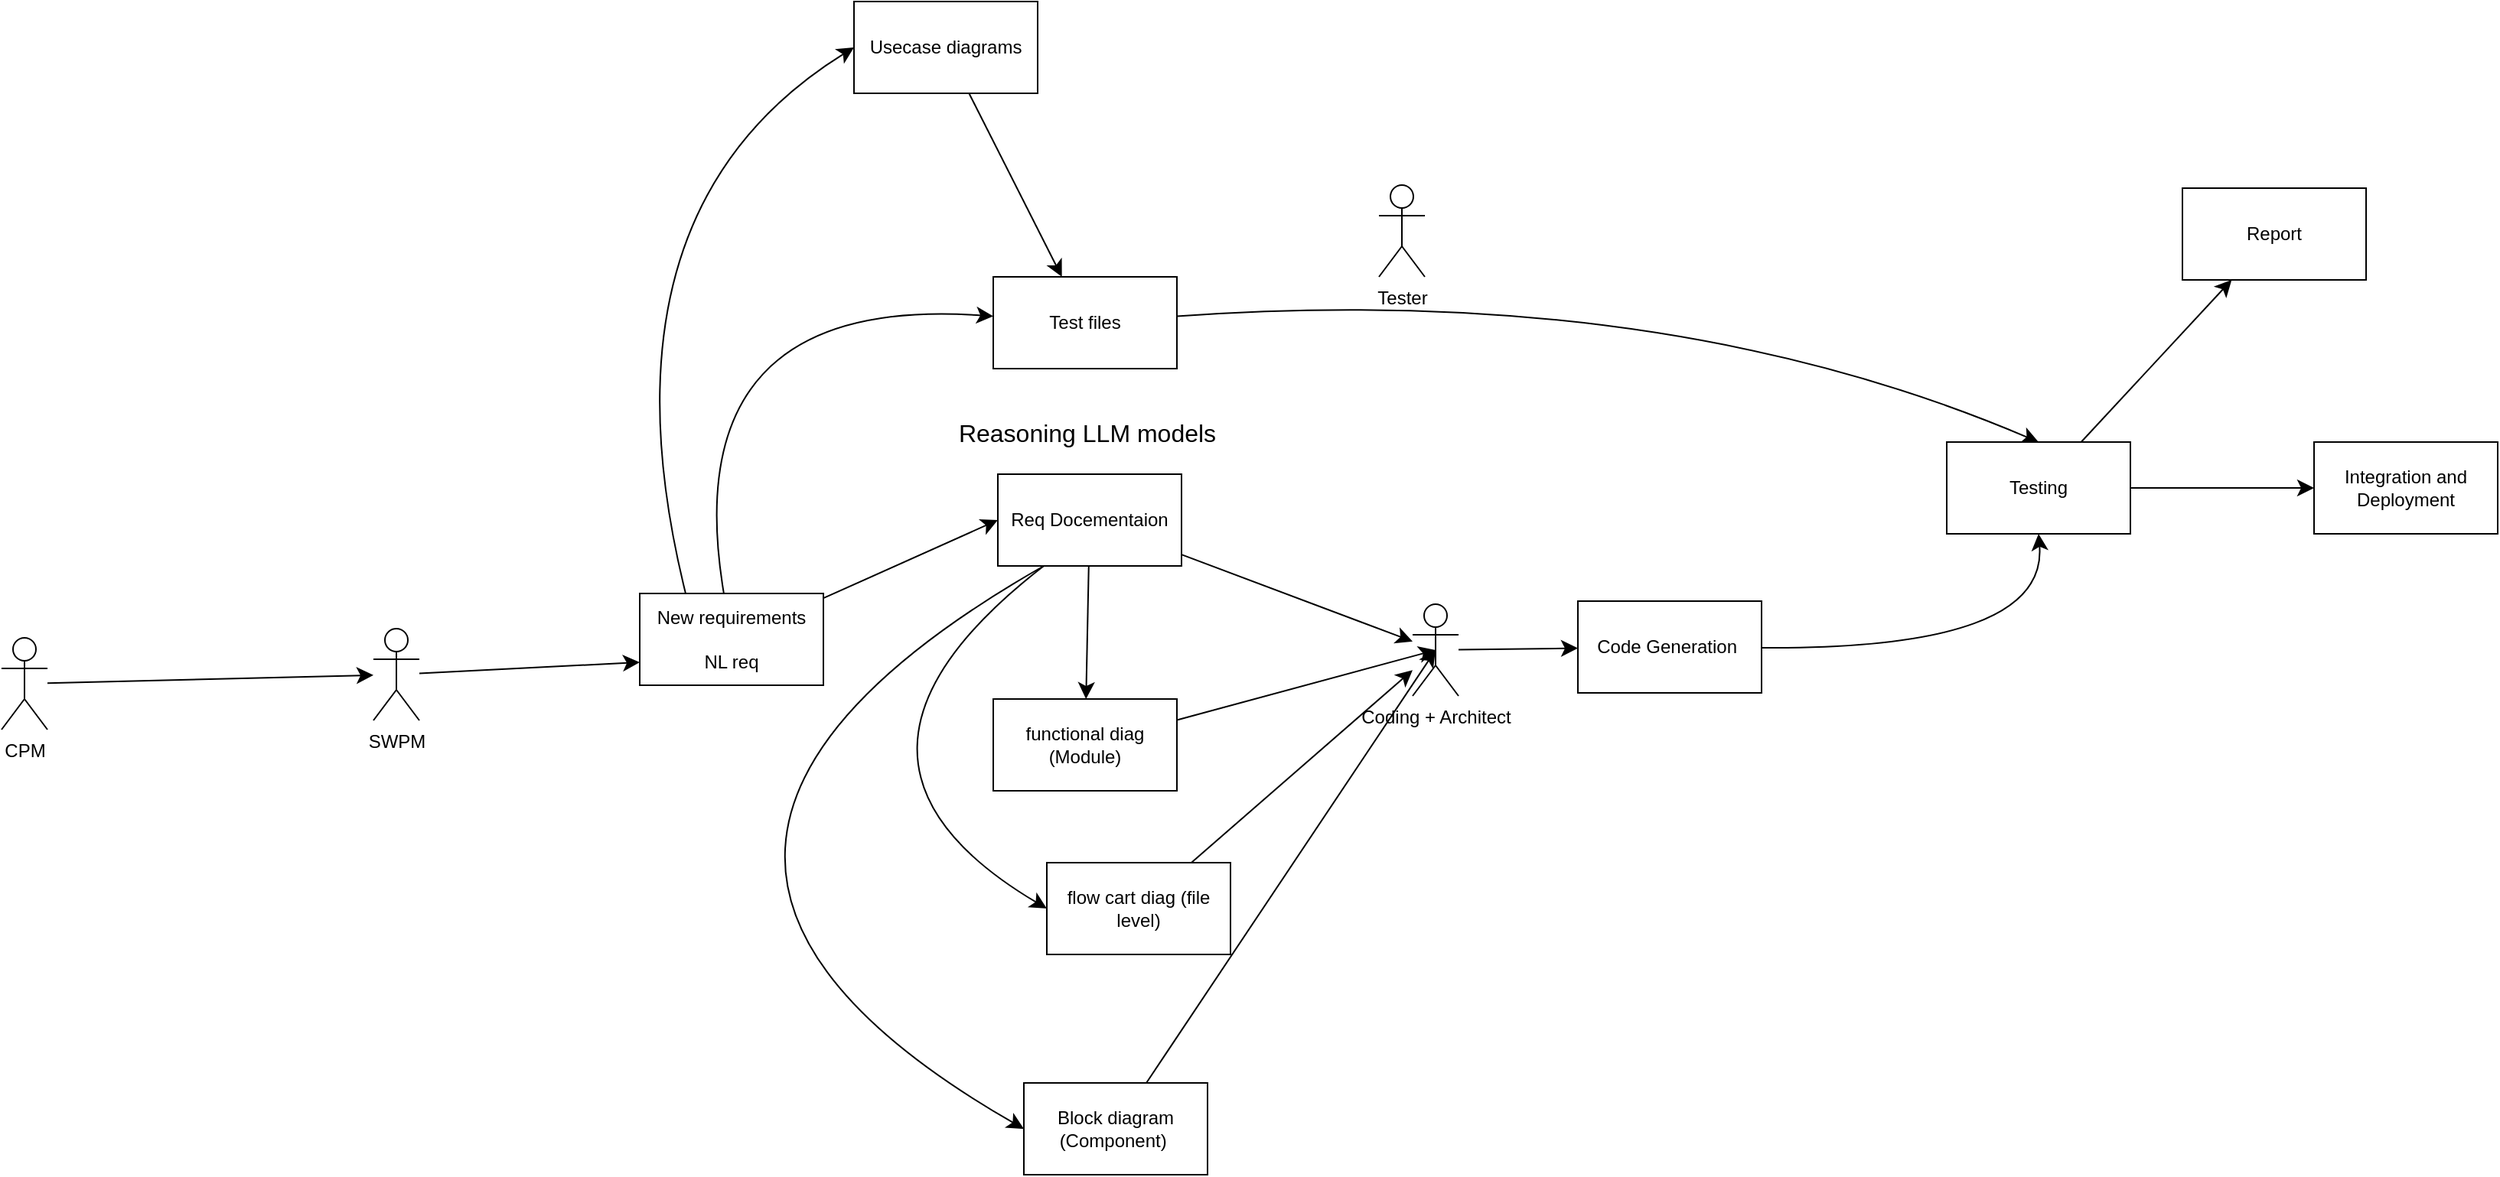 <mxfile version="28.0.0">
  <diagram name="Page-1" id="kg8mlxeTkRB_VHLF-1fy">
    <mxGraphModel dx="2374" dy="1323" grid="0" gridSize="10" guides="1" tooltips="1" connect="1" arrows="1" fold="1" page="0" pageScale="1" pageWidth="1100" pageHeight="850" math="0" shadow="0">
      <root>
        <mxCell id="0" />
        <mxCell id="1" parent="0" />
        <mxCell id="NRsHyXrAJbw1xOwW8_Fy-5" style="edgeStyle=none;curved=1;rounded=0;orthogonalLoop=1;jettySize=auto;html=1;entryX=0;entryY=0.5;entryDx=0;entryDy=0;fontSize=12;startSize=8;endSize=8;" edge="1" parent="1" source="NRsHyXrAJbw1xOwW8_Fy-1" target="NRsHyXrAJbw1xOwW8_Fy-2">
          <mxGeometry relative="1" as="geometry" />
        </mxCell>
        <mxCell id="NRsHyXrAJbw1xOwW8_Fy-36" style="edgeStyle=none;curved=1;rounded=0;orthogonalLoop=1;jettySize=auto;html=1;exitX=0.25;exitY=0;exitDx=0;exitDy=0;entryX=0;entryY=0.5;entryDx=0;entryDy=0;fontSize=12;startSize=8;endSize=8;" edge="1" parent="1" source="NRsHyXrAJbw1xOwW8_Fy-1" target="NRsHyXrAJbw1xOwW8_Fy-35">
          <mxGeometry relative="1" as="geometry">
            <Array as="points">
              <mxPoint x="-218" y="-83" />
            </Array>
          </mxGeometry>
        </mxCell>
        <mxCell id="NRsHyXrAJbw1xOwW8_Fy-1" value="New requirements&lt;br&gt;&lt;br&gt;NL req" style="rounded=0;whiteSpace=wrap;html=1;" vertex="1" parent="1">
          <mxGeometry x="-186" y="167" width="120" height="60" as="geometry" />
        </mxCell>
        <mxCell id="NRsHyXrAJbw1xOwW8_Fy-9" style="edgeStyle=none;curved=1;rounded=0;orthogonalLoop=1;jettySize=auto;html=1;fontSize=12;startSize=8;endSize=8;" edge="1" parent="1" source="NRsHyXrAJbw1xOwW8_Fy-2" target="NRsHyXrAJbw1xOwW8_Fy-8">
          <mxGeometry relative="1" as="geometry" />
        </mxCell>
        <mxCell id="NRsHyXrAJbw1xOwW8_Fy-23" style="edgeStyle=none;curved=1;rounded=0;orthogonalLoop=1;jettySize=auto;html=1;fontSize=12;startSize=8;endSize=8;" edge="1" parent="1" source="NRsHyXrAJbw1xOwW8_Fy-2" target="NRsHyXrAJbw1xOwW8_Fy-3">
          <mxGeometry relative="1" as="geometry" />
        </mxCell>
        <mxCell id="NRsHyXrAJbw1xOwW8_Fy-24" style="edgeStyle=none;curved=1;rounded=0;orthogonalLoop=1;jettySize=auto;html=1;exitX=0.25;exitY=1;exitDx=0;exitDy=0;entryX=0;entryY=0.5;entryDx=0;entryDy=0;fontSize=12;startSize=8;endSize=8;" edge="1" parent="1" source="NRsHyXrAJbw1xOwW8_Fy-2" target="NRsHyXrAJbw1xOwW8_Fy-4">
          <mxGeometry relative="1" as="geometry">
            <Array as="points">
              <mxPoint x="-85" y="275" />
            </Array>
          </mxGeometry>
        </mxCell>
        <mxCell id="NRsHyXrAJbw1xOwW8_Fy-29" style="edgeStyle=none;curved=1;rounded=0;orthogonalLoop=1;jettySize=auto;html=1;exitX=0.25;exitY=1;exitDx=0;exitDy=0;entryX=0;entryY=0.5;entryDx=0;entryDy=0;fontSize=12;startSize=8;endSize=8;" edge="1" parent="1" source="NRsHyXrAJbw1xOwW8_Fy-2" target="NRsHyXrAJbw1xOwW8_Fy-28">
          <mxGeometry relative="1" as="geometry">
            <Array as="points">
              <mxPoint x="-250" y="336" />
            </Array>
          </mxGeometry>
        </mxCell>
        <mxCell id="NRsHyXrAJbw1xOwW8_Fy-2" value="Req Docementaion" style="rounded=0;whiteSpace=wrap;html=1;" vertex="1" parent="1">
          <mxGeometry x="48" y="89" width="120" height="60" as="geometry" />
        </mxCell>
        <mxCell id="NRsHyXrAJbw1xOwW8_Fy-10" style="edgeStyle=none;curved=1;rounded=0;orthogonalLoop=1;jettySize=auto;html=1;fontSize=12;startSize=8;endSize=8;entryX=0.5;entryY=0.5;entryDx=0;entryDy=0;entryPerimeter=0;" edge="1" parent="1" source="NRsHyXrAJbw1xOwW8_Fy-3" target="NRsHyXrAJbw1xOwW8_Fy-8">
          <mxGeometry relative="1" as="geometry">
            <mxPoint x="321.6" y="199.4" as="targetPoint" />
          </mxGeometry>
        </mxCell>
        <mxCell id="NRsHyXrAJbw1xOwW8_Fy-3" value="functional diag (Module)" style="rounded=0;whiteSpace=wrap;html=1;" vertex="1" parent="1">
          <mxGeometry x="45" y="236" width="120" height="60" as="geometry" />
        </mxCell>
        <mxCell id="NRsHyXrAJbw1xOwW8_Fy-11" style="edgeStyle=none;curved=1;rounded=0;orthogonalLoop=1;jettySize=auto;html=1;fontSize=12;startSize=8;endSize=8;" edge="1" parent="1" source="NRsHyXrAJbw1xOwW8_Fy-4" target="NRsHyXrAJbw1xOwW8_Fy-8">
          <mxGeometry relative="1" as="geometry" />
        </mxCell>
        <mxCell id="NRsHyXrAJbw1xOwW8_Fy-4" value="flow cart diag (file level)" style="rounded=0;whiteSpace=wrap;html=1;" vertex="1" parent="1">
          <mxGeometry x="80" y="343" width="120" height="60" as="geometry" />
        </mxCell>
        <mxCell id="NRsHyXrAJbw1xOwW8_Fy-25" value="" style="edgeStyle=none;curved=1;rounded=0;orthogonalLoop=1;jettySize=auto;html=1;fontSize=12;startSize=8;endSize=8;" edge="1" parent="1" source="NRsHyXrAJbw1xOwW8_Fy-8" target="NRsHyXrAJbw1xOwW8_Fy-14">
          <mxGeometry relative="1" as="geometry" />
        </mxCell>
        <mxCell id="NRsHyXrAJbw1xOwW8_Fy-8" value="Coding + Architect" style="shape=umlActor;verticalLabelPosition=bottom;verticalAlign=top;html=1;outlineConnect=0;" vertex="1" parent="1">
          <mxGeometry x="319" y="174" width="30" height="60" as="geometry" />
        </mxCell>
        <mxCell id="NRsHyXrAJbw1xOwW8_Fy-20" style="edgeStyle=none;curved=1;rounded=0;orthogonalLoop=1;jettySize=auto;html=1;entryX=0.5;entryY=1;entryDx=0;entryDy=0;fontSize=12;startSize=8;endSize=8;" edge="1" parent="1" source="NRsHyXrAJbw1xOwW8_Fy-14" target="NRsHyXrAJbw1xOwW8_Fy-19">
          <mxGeometry relative="1" as="geometry">
            <Array as="points">
              <mxPoint x="734" y="204" />
            </Array>
          </mxGeometry>
        </mxCell>
        <mxCell id="NRsHyXrAJbw1xOwW8_Fy-14" value="Code Generation&amp;nbsp;" style="rounded=0;whiteSpace=wrap;html=1;" vertex="1" parent="1">
          <mxGeometry x="427" y="172" width="120" height="60" as="geometry" />
        </mxCell>
        <mxCell id="NRsHyXrAJbw1xOwW8_Fy-18" style="edgeStyle=none;curved=1;rounded=0;orthogonalLoop=1;jettySize=auto;html=1;fontSize=12;startSize=8;endSize=8;entryX=0.5;entryY=0;entryDx=0;entryDy=0;" edge="1" parent="1" source="NRsHyXrAJbw1xOwW8_Fy-15" target="NRsHyXrAJbw1xOwW8_Fy-19">
          <mxGeometry relative="1" as="geometry">
            <mxPoint x="632.8" y="-10" as="targetPoint" />
            <Array as="points">
              <mxPoint x="482" y="-37" />
            </Array>
          </mxGeometry>
        </mxCell>
        <mxCell id="NRsHyXrAJbw1xOwW8_Fy-15" value="Test files" style="rounded=0;whiteSpace=wrap;html=1;" vertex="1" parent="1">
          <mxGeometry x="45" y="-40" width="120" height="60" as="geometry" />
        </mxCell>
        <mxCell id="NRsHyXrAJbw1xOwW8_Fy-17" value="" style="edgeStyle=none;curved=1;rounded=0;orthogonalLoop=1;jettySize=auto;html=1;fontSize=12;startSize=8;endSize=8;" edge="1" parent="1" source="NRsHyXrAJbw1xOwW8_Fy-1" target="NRsHyXrAJbw1xOwW8_Fy-15">
          <mxGeometry relative="1" as="geometry">
            <mxPoint x="-93" y="167" as="sourcePoint" />
            <mxPoint x="72" y="20" as="targetPoint" />
            <Array as="points">
              <mxPoint x="-164" y="-29" />
            </Array>
          </mxGeometry>
        </mxCell>
        <mxCell id="NRsHyXrAJbw1xOwW8_Fy-22" value="" style="edgeStyle=none;curved=1;rounded=0;orthogonalLoop=1;jettySize=auto;html=1;fontSize=12;startSize=8;endSize=8;" edge="1" parent="1" source="NRsHyXrAJbw1xOwW8_Fy-19" target="NRsHyXrAJbw1xOwW8_Fy-21">
          <mxGeometry relative="1" as="geometry" />
        </mxCell>
        <mxCell id="NRsHyXrAJbw1xOwW8_Fy-27" value="" style="edgeStyle=none;curved=1;rounded=0;orthogonalLoop=1;jettySize=auto;html=1;fontSize=12;startSize=8;endSize=8;" edge="1" parent="1" source="NRsHyXrAJbw1xOwW8_Fy-19" target="NRsHyXrAJbw1xOwW8_Fy-26">
          <mxGeometry relative="1" as="geometry" />
        </mxCell>
        <mxCell id="NRsHyXrAJbw1xOwW8_Fy-19" value="Testing" style="rounded=0;whiteSpace=wrap;html=1;" vertex="1" parent="1">
          <mxGeometry x="668" y="68" width="120" height="60" as="geometry" />
        </mxCell>
        <mxCell id="NRsHyXrAJbw1xOwW8_Fy-21" value="Report" style="rounded=0;whiteSpace=wrap;html=1;" vertex="1" parent="1">
          <mxGeometry x="822" y="-98" width="120" height="60" as="geometry" />
        </mxCell>
        <mxCell id="NRsHyXrAJbw1xOwW8_Fy-26" value="Integration and Deployment" style="rounded=0;whiteSpace=wrap;html=1;" vertex="1" parent="1">
          <mxGeometry x="908" y="68" width="120" height="60" as="geometry" />
        </mxCell>
        <mxCell id="NRsHyXrAJbw1xOwW8_Fy-28" value="Block diagram (Component)&amp;nbsp;" style="rounded=0;whiteSpace=wrap;html=1;" vertex="1" parent="1">
          <mxGeometry x="65" y="487" width="120" height="60" as="geometry" />
        </mxCell>
        <mxCell id="NRsHyXrAJbw1xOwW8_Fy-30" style="edgeStyle=none;curved=1;rounded=0;orthogonalLoop=1;jettySize=auto;html=1;entryX=0.5;entryY=0.5;entryDx=0;entryDy=0;entryPerimeter=0;fontSize=12;startSize=8;endSize=8;" edge="1" parent="1" source="NRsHyXrAJbw1xOwW8_Fy-28" target="NRsHyXrAJbw1xOwW8_Fy-8">
          <mxGeometry relative="1" as="geometry" />
        </mxCell>
        <mxCell id="NRsHyXrAJbw1xOwW8_Fy-31" value="Reasoning LLM models" style="text;html=1;align=center;verticalAlign=middle;resizable=0;points=[];autosize=1;strokeColor=none;fillColor=none;fontSize=16;" vertex="1" parent="1">
          <mxGeometry x="12.5" y="46.5" width="186" height="31" as="geometry" />
        </mxCell>
        <mxCell id="NRsHyXrAJbw1xOwW8_Fy-32" value="Tester" style="shape=umlActor;verticalLabelPosition=bottom;verticalAlign=top;html=1;outlineConnect=0;" vertex="1" parent="1">
          <mxGeometry x="297" y="-100" width="30" height="60" as="geometry" />
        </mxCell>
        <mxCell id="NRsHyXrAJbw1xOwW8_Fy-37" style="edgeStyle=none;curved=1;rounded=0;orthogonalLoop=1;jettySize=auto;html=1;fontSize=12;startSize=8;endSize=8;" edge="1" parent="1" source="NRsHyXrAJbw1xOwW8_Fy-35" target="NRsHyXrAJbw1xOwW8_Fy-15">
          <mxGeometry relative="1" as="geometry" />
        </mxCell>
        <mxCell id="NRsHyXrAJbw1xOwW8_Fy-35" value="Usecase diagrams" style="rounded=0;whiteSpace=wrap;html=1;" vertex="1" parent="1">
          <mxGeometry x="-46" y="-220" width="120" height="60" as="geometry" />
        </mxCell>
        <mxCell id="NRsHyXrAJbw1xOwW8_Fy-43" style="edgeStyle=none;curved=1;rounded=0;orthogonalLoop=1;jettySize=auto;html=1;entryX=0;entryY=0.75;entryDx=0;entryDy=0;fontSize=12;startSize=8;endSize=8;" edge="1" parent="1" source="NRsHyXrAJbw1xOwW8_Fy-39" target="NRsHyXrAJbw1xOwW8_Fy-1">
          <mxGeometry relative="1" as="geometry" />
        </mxCell>
        <mxCell id="NRsHyXrAJbw1xOwW8_Fy-39" value="SWPM" style="shape=umlActor;verticalLabelPosition=bottom;verticalAlign=top;html=1;outlineConnect=0;" vertex="1" parent="1">
          <mxGeometry x="-360" y="190" width="30" height="60" as="geometry" />
        </mxCell>
        <mxCell id="NRsHyXrAJbw1xOwW8_Fy-42" style="edgeStyle=none;curved=1;rounded=0;orthogonalLoop=1;jettySize=auto;html=1;fontSize=12;startSize=8;endSize=8;" edge="1" parent="1" source="NRsHyXrAJbw1xOwW8_Fy-40" target="NRsHyXrAJbw1xOwW8_Fy-39">
          <mxGeometry relative="1" as="geometry" />
        </mxCell>
        <mxCell id="NRsHyXrAJbw1xOwW8_Fy-40" value="CPM" style="shape=umlActor;verticalLabelPosition=bottom;verticalAlign=top;html=1;outlineConnect=0;" vertex="1" parent="1">
          <mxGeometry x="-603" y="196" width="30" height="60" as="geometry" />
        </mxCell>
      </root>
    </mxGraphModel>
  </diagram>
</mxfile>
